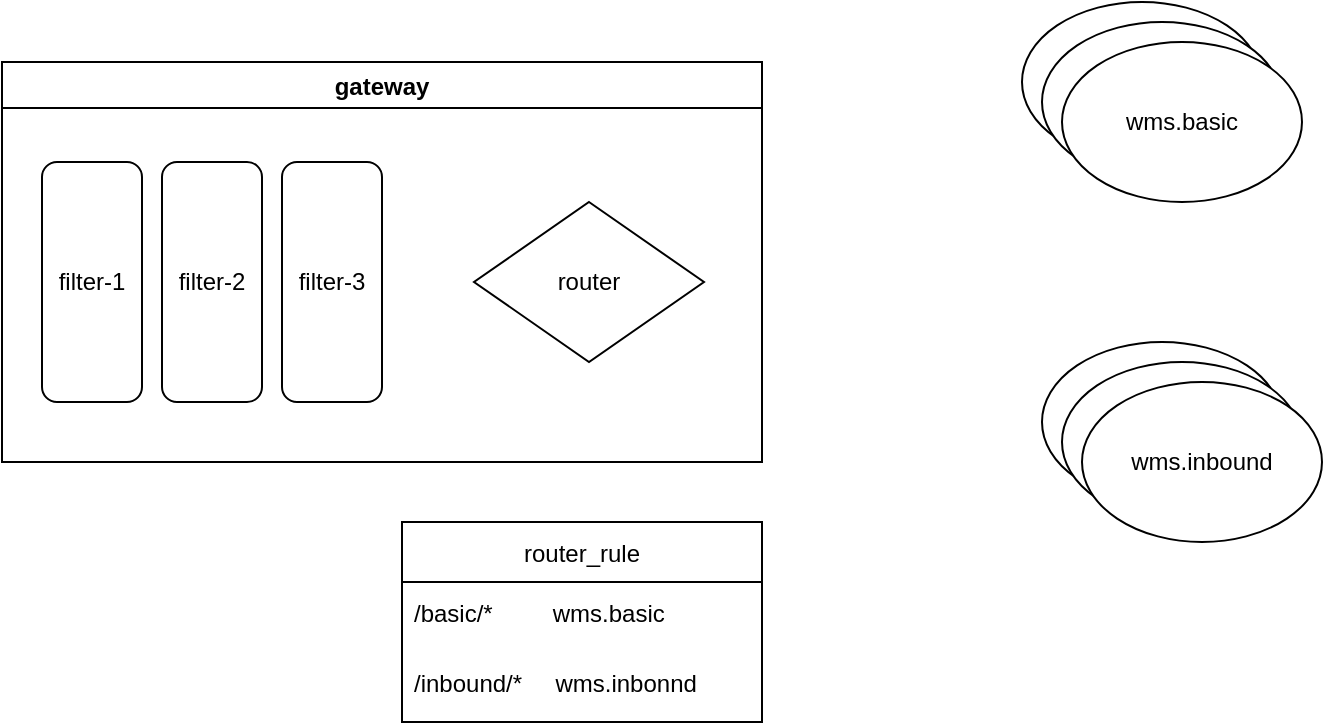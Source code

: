 <mxfile version="17.0.0" type="github">
  <diagram id="TzxcViBZO3L1NVoKGhuT" name="Page-1">
    <mxGraphModel dx="1538" dy="834" grid="1" gridSize="10" guides="1" tooltips="1" connect="1" arrows="1" fold="1" page="1" pageScale="1" pageWidth="1169" pageHeight="827" math="0" shadow="0">
      <root>
        <mxCell id="0" />
        <mxCell id="1" parent="0" />
        <mxCell id="0f1847-aPTYiUqTa3DHg-2" value="gateway" style="swimlane;" vertex="1" parent="1">
          <mxGeometry x="270" y="220" width="380" height="200" as="geometry" />
        </mxCell>
        <mxCell id="0f1847-aPTYiUqTa3DHg-3" value="filter-1" style="rounded=1;whiteSpace=wrap;html=1;" vertex="1" parent="0f1847-aPTYiUqTa3DHg-2">
          <mxGeometry x="20" y="50" width="50" height="120" as="geometry" />
        </mxCell>
        <mxCell id="0f1847-aPTYiUqTa3DHg-5" value="filter-3" style="rounded=1;whiteSpace=wrap;html=1;" vertex="1" parent="0f1847-aPTYiUqTa3DHg-2">
          <mxGeometry x="140" y="50" width="50" height="120" as="geometry" />
        </mxCell>
        <mxCell id="0f1847-aPTYiUqTa3DHg-4" value="filter-2" style="rounded=1;whiteSpace=wrap;html=1;" vertex="1" parent="0f1847-aPTYiUqTa3DHg-2">
          <mxGeometry x="80" y="50" width="50" height="120" as="geometry" />
        </mxCell>
        <mxCell id="0f1847-aPTYiUqTa3DHg-7" value="router" style="rhombus;whiteSpace=wrap;html=1;" vertex="1" parent="0f1847-aPTYiUqTa3DHg-2">
          <mxGeometry x="236" y="70" width="115" height="80" as="geometry" />
        </mxCell>
        <mxCell id="0f1847-aPTYiUqTa3DHg-8" value="router_rule" style="swimlane;fontStyle=0;childLayout=stackLayout;horizontal=1;startSize=30;horizontalStack=0;resizeParent=1;resizeParentMax=0;resizeLast=0;collapsible=1;marginBottom=0;" vertex="1" parent="1">
          <mxGeometry x="470" y="450" width="180" height="100" as="geometry" />
        </mxCell>
        <mxCell id="0f1847-aPTYiUqTa3DHg-9" value="/basic/*         wms.basic" style="text;strokeColor=none;fillColor=none;align=left;verticalAlign=middle;spacingLeft=4;spacingRight=4;overflow=hidden;points=[[0,0.5],[1,0.5]];portConstraint=eastwest;rotatable=0;" vertex="1" parent="0f1847-aPTYiUqTa3DHg-8">
          <mxGeometry y="30" width="180" height="30" as="geometry" />
        </mxCell>
        <mxCell id="0f1847-aPTYiUqTa3DHg-10" value="/inbound/*     wms.inbonnd" style="text;strokeColor=none;fillColor=none;align=left;verticalAlign=middle;spacingLeft=4;spacingRight=4;overflow=hidden;points=[[0,0.5],[1,0.5]];portConstraint=eastwest;rotatable=0;" vertex="1" parent="0f1847-aPTYiUqTa3DHg-8">
          <mxGeometry y="60" width="180" height="40" as="geometry" />
        </mxCell>
        <mxCell id="0f1847-aPTYiUqTa3DHg-12" value="wms.basic" style="ellipse;whiteSpace=wrap;html=1;" vertex="1" parent="1">
          <mxGeometry x="780" y="190" width="120" height="80" as="geometry" />
        </mxCell>
        <mxCell id="0f1847-aPTYiUqTa3DHg-13" value="wms.basic" style="ellipse;whiteSpace=wrap;html=1;" vertex="1" parent="1">
          <mxGeometry x="790" y="200" width="120" height="80" as="geometry" />
        </mxCell>
        <mxCell id="0f1847-aPTYiUqTa3DHg-14" value="wms.basic" style="ellipse;whiteSpace=wrap;html=1;" vertex="1" parent="1">
          <mxGeometry x="800" y="210" width="120" height="80" as="geometry" />
        </mxCell>
        <mxCell id="0f1847-aPTYiUqTa3DHg-15" value="wms.basic" style="ellipse;whiteSpace=wrap;html=1;" vertex="1" parent="1">
          <mxGeometry x="790" y="360" width="120" height="80" as="geometry" />
        </mxCell>
        <mxCell id="0f1847-aPTYiUqTa3DHg-16" value="wms.basic" style="ellipse;whiteSpace=wrap;html=1;" vertex="1" parent="1">
          <mxGeometry x="800" y="370" width="120" height="80" as="geometry" />
        </mxCell>
        <mxCell id="0f1847-aPTYiUqTa3DHg-17" value="wms.inbound" style="ellipse;whiteSpace=wrap;html=1;" vertex="1" parent="1">
          <mxGeometry x="810" y="380" width="120" height="80" as="geometry" />
        </mxCell>
      </root>
    </mxGraphModel>
  </diagram>
</mxfile>
